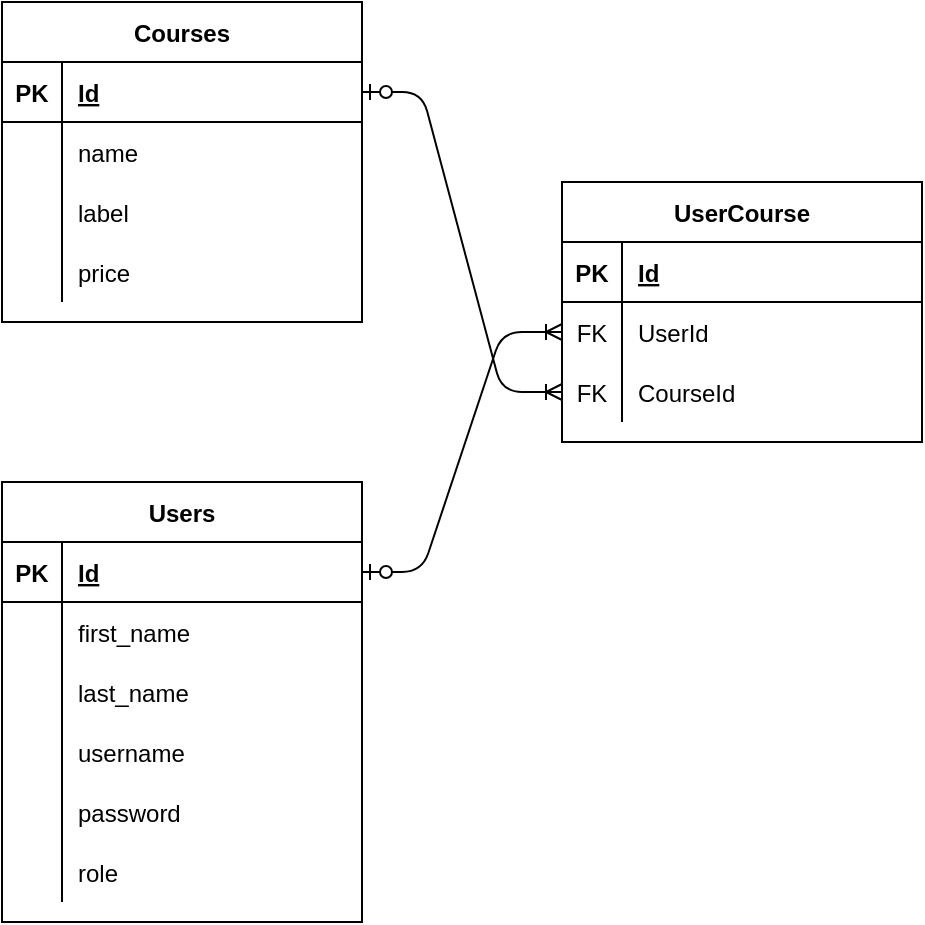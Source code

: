 <mxfile version="13.5.5" type="device"><diagram id="R2lEEEUBdFMjLlhIrx00" name="Page-1"><mxGraphModel dx="868" dy="492" grid="1" gridSize="10" guides="1" tooltips="1" connect="1" arrows="1" fold="1" page="1" pageScale="1" pageWidth="850" pageHeight="1100" math="0" shadow="0" extFonts="Permanent Marker^https://fonts.googleapis.com/css?family=Permanent+Marker"><root><mxCell id="0"/><mxCell id="1" parent="0"/><mxCell id="b87TQAg3jdqmfOI-YWzy-14" value="Courses" style="shape=table;startSize=30;container=1;collapsible=1;childLayout=tableLayout;fixedRows=1;rowLines=0;fontStyle=1;align=center;resizeLast=1;" parent="1" vertex="1"><mxGeometry x="120" y="70" width="180" height="160" as="geometry"/></mxCell><mxCell id="b87TQAg3jdqmfOI-YWzy-15" value="" style="shape=partialRectangle;collapsible=0;dropTarget=0;pointerEvents=0;fillColor=none;top=0;left=0;bottom=1;right=0;points=[[0,0.5],[1,0.5]];portConstraint=eastwest;" parent="b87TQAg3jdqmfOI-YWzy-14" vertex="1"><mxGeometry y="30" width="180" height="30" as="geometry"/></mxCell><mxCell id="b87TQAg3jdqmfOI-YWzy-16" value="PK" style="shape=partialRectangle;connectable=0;fillColor=none;top=0;left=0;bottom=0;right=0;fontStyle=1;overflow=hidden;" parent="b87TQAg3jdqmfOI-YWzy-15" vertex="1"><mxGeometry width="30" height="30" as="geometry"/></mxCell><mxCell id="b87TQAg3jdqmfOI-YWzy-17" value="Id" style="shape=partialRectangle;connectable=0;fillColor=none;top=0;left=0;bottom=0;right=0;align=left;spacingLeft=6;fontStyle=5;overflow=hidden;" parent="b87TQAg3jdqmfOI-YWzy-15" vertex="1"><mxGeometry x="30" width="150" height="30" as="geometry"/></mxCell><mxCell id="b87TQAg3jdqmfOI-YWzy-18" value="" style="shape=partialRectangle;collapsible=0;dropTarget=0;pointerEvents=0;fillColor=none;top=0;left=0;bottom=0;right=0;points=[[0,0.5],[1,0.5]];portConstraint=eastwest;" parent="b87TQAg3jdqmfOI-YWzy-14" vertex="1"><mxGeometry y="60" width="180" height="30" as="geometry"/></mxCell><mxCell id="b87TQAg3jdqmfOI-YWzy-19" value="" style="shape=partialRectangle;connectable=0;fillColor=none;top=0;left=0;bottom=0;right=0;editable=1;overflow=hidden;" parent="b87TQAg3jdqmfOI-YWzy-18" vertex="1"><mxGeometry width="30" height="30" as="geometry"/></mxCell><mxCell id="b87TQAg3jdqmfOI-YWzy-20" value="name" style="shape=partialRectangle;connectable=0;fillColor=none;top=0;left=0;bottom=0;right=0;align=left;spacingLeft=6;overflow=hidden;" parent="b87TQAg3jdqmfOI-YWzy-18" vertex="1"><mxGeometry x="30" width="150" height="30" as="geometry"/></mxCell><mxCell id="b87TQAg3jdqmfOI-YWzy-21" value="" style="shape=partialRectangle;collapsible=0;dropTarget=0;pointerEvents=0;fillColor=none;top=0;left=0;bottom=0;right=0;points=[[0,0.5],[1,0.5]];portConstraint=eastwest;" parent="b87TQAg3jdqmfOI-YWzy-14" vertex="1"><mxGeometry y="90" width="180" height="30" as="geometry"/></mxCell><mxCell id="b87TQAg3jdqmfOI-YWzy-22" value="" style="shape=partialRectangle;connectable=0;fillColor=none;top=0;left=0;bottom=0;right=0;editable=1;overflow=hidden;" parent="b87TQAg3jdqmfOI-YWzy-21" vertex="1"><mxGeometry width="30" height="30" as="geometry"/></mxCell><mxCell id="b87TQAg3jdqmfOI-YWzy-23" value="label" style="shape=partialRectangle;connectable=0;fillColor=none;top=0;left=0;bottom=0;right=0;align=left;spacingLeft=6;overflow=hidden;" parent="b87TQAg3jdqmfOI-YWzy-21" vertex="1"><mxGeometry x="30" width="150" height="30" as="geometry"/></mxCell><mxCell id="b87TQAg3jdqmfOI-YWzy-24" value="" style="shape=partialRectangle;collapsible=0;dropTarget=0;pointerEvents=0;fillColor=none;top=0;left=0;bottom=0;right=0;points=[[0,0.5],[1,0.5]];portConstraint=eastwest;" parent="b87TQAg3jdqmfOI-YWzy-14" vertex="1"><mxGeometry y="120" width="180" height="30" as="geometry"/></mxCell><mxCell id="b87TQAg3jdqmfOI-YWzy-25" value="" style="shape=partialRectangle;connectable=0;fillColor=none;top=0;left=0;bottom=0;right=0;editable=1;overflow=hidden;" parent="b87TQAg3jdqmfOI-YWzy-24" vertex="1"><mxGeometry width="30" height="30" as="geometry"/></mxCell><mxCell id="b87TQAg3jdqmfOI-YWzy-26" value="price" style="shape=partialRectangle;connectable=0;fillColor=none;top=0;left=0;bottom=0;right=0;align=left;spacingLeft=6;overflow=hidden;" parent="b87TQAg3jdqmfOI-YWzy-24" vertex="1"><mxGeometry x="30" width="150" height="30" as="geometry"/></mxCell><mxCell id="b87TQAg3jdqmfOI-YWzy-43" value="" style="edgeStyle=entityRelationEdgeStyle;fontSize=12;html=1;endArrow=ERoneToMany;startArrow=ERzeroToOne;" parent="1" source="b87TQAg3jdqmfOI-YWzy-2" target="b87TQAg3jdqmfOI-YWzy-31" edge="1"><mxGeometry width="100" height="100" relative="1" as="geometry"><mxPoint x="250" y="380" as="sourcePoint"/><mxPoint x="350" y="280" as="targetPoint"/></mxGeometry></mxCell><mxCell id="b87TQAg3jdqmfOI-YWzy-44" value="" style="edgeStyle=entityRelationEdgeStyle;fontSize=12;html=1;endArrow=ERoneToMany;startArrow=ERzeroToOne;entryX=0;entryY=0.5;entryDx=0;entryDy=0;" parent="1" source="b87TQAg3jdqmfOI-YWzy-15" target="b87TQAg3jdqmfOI-YWzy-34" edge="1"><mxGeometry width="100" height="100" relative="1" as="geometry"><mxPoint x="370" y="310" as="sourcePoint"/><mxPoint x="470" y="210" as="targetPoint"/></mxGeometry></mxCell><mxCell id="b87TQAg3jdqmfOI-YWzy-27" value="UserCourse" style="shape=table;startSize=30;container=1;collapsible=1;childLayout=tableLayout;fixedRows=1;rowLines=0;fontStyle=1;align=center;resizeLast=1;" parent="1" vertex="1"><mxGeometry x="400" y="160" width="180" height="130" as="geometry"/></mxCell><mxCell id="b87TQAg3jdqmfOI-YWzy-28" value="" style="shape=partialRectangle;collapsible=0;dropTarget=0;pointerEvents=0;fillColor=none;top=0;left=0;bottom=1;right=0;points=[[0,0.5],[1,0.5]];portConstraint=eastwest;" parent="b87TQAg3jdqmfOI-YWzy-27" vertex="1"><mxGeometry y="30" width="180" height="30" as="geometry"/></mxCell><mxCell id="b87TQAg3jdqmfOI-YWzy-29" value="PK" style="shape=partialRectangle;connectable=0;fillColor=none;top=0;left=0;bottom=0;right=0;fontStyle=1;overflow=hidden;" parent="b87TQAg3jdqmfOI-YWzy-28" vertex="1"><mxGeometry width="30" height="30" as="geometry"/></mxCell><mxCell id="b87TQAg3jdqmfOI-YWzy-30" value="Id" style="shape=partialRectangle;connectable=0;fillColor=none;top=0;left=0;bottom=0;right=0;align=left;spacingLeft=6;fontStyle=5;overflow=hidden;" parent="b87TQAg3jdqmfOI-YWzy-28" vertex="1"><mxGeometry x="30" width="150" height="30" as="geometry"/></mxCell><mxCell id="b87TQAg3jdqmfOI-YWzy-31" value="" style="shape=partialRectangle;collapsible=0;dropTarget=0;pointerEvents=0;fillColor=none;top=0;left=0;bottom=0;right=0;points=[[0,0.5],[1,0.5]];portConstraint=eastwest;" parent="b87TQAg3jdqmfOI-YWzy-27" vertex="1"><mxGeometry y="60" width="180" height="30" as="geometry"/></mxCell><mxCell id="b87TQAg3jdqmfOI-YWzy-32" value="FK" style="shape=partialRectangle;connectable=0;fillColor=none;top=0;left=0;bottom=0;right=0;editable=1;overflow=hidden;" parent="b87TQAg3jdqmfOI-YWzy-31" vertex="1"><mxGeometry width="30" height="30" as="geometry"/></mxCell><mxCell id="b87TQAg3jdqmfOI-YWzy-33" value="UserId" style="shape=partialRectangle;connectable=0;fillColor=none;top=0;left=0;bottom=0;right=0;align=left;spacingLeft=6;overflow=hidden;" parent="b87TQAg3jdqmfOI-YWzy-31" vertex="1"><mxGeometry x="30" width="150" height="30" as="geometry"/></mxCell><mxCell id="b87TQAg3jdqmfOI-YWzy-34" value="" style="shape=partialRectangle;collapsible=0;dropTarget=0;pointerEvents=0;fillColor=none;top=0;left=0;bottom=0;right=0;points=[[0,0.5],[1,0.5]];portConstraint=eastwest;" parent="b87TQAg3jdqmfOI-YWzy-27" vertex="1"><mxGeometry y="90" width="180" height="30" as="geometry"/></mxCell><mxCell id="b87TQAg3jdqmfOI-YWzy-35" value="FK" style="shape=partialRectangle;connectable=0;fillColor=none;top=0;left=0;bottom=0;right=0;editable=1;overflow=hidden;" parent="b87TQAg3jdqmfOI-YWzy-34" vertex="1"><mxGeometry width="30" height="30" as="geometry"/></mxCell><mxCell id="b87TQAg3jdqmfOI-YWzy-36" value="CourseId" style="shape=partialRectangle;connectable=0;fillColor=none;top=0;left=0;bottom=0;right=0;align=left;spacingLeft=6;overflow=hidden;" parent="b87TQAg3jdqmfOI-YWzy-34" vertex="1"><mxGeometry x="30" width="150" height="30" as="geometry"/></mxCell><mxCell id="b87TQAg3jdqmfOI-YWzy-1" value="Users" style="shape=table;startSize=30;container=1;collapsible=1;childLayout=tableLayout;fixedRows=1;rowLines=0;fontStyle=1;align=center;resizeLast=1;" parent="1" vertex="1"><mxGeometry x="120" y="310" width="180" height="220" as="geometry"/></mxCell><mxCell id="b87TQAg3jdqmfOI-YWzy-2" value="" style="shape=partialRectangle;collapsible=0;dropTarget=0;pointerEvents=0;fillColor=none;top=0;left=0;bottom=1;right=0;points=[[0,0.5],[1,0.5]];portConstraint=eastwest;" parent="b87TQAg3jdqmfOI-YWzy-1" vertex="1"><mxGeometry y="30" width="180" height="30" as="geometry"/></mxCell><mxCell id="b87TQAg3jdqmfOI-YWzy-3" value="PK" style="shape=partialRectangle;connectable=0;fillColor=none;top=0;left=0;bottom=0;right=0;fontStyle=1;overflow=hidden;" parent="b87TQAg3jdqmfOI-YWzy-2" vertex="1"><mxGeometry width="30" height="30" as="geometry"/></mxCell><mxCell id="b87TQAg3jdqmfOI-YWzy-4" value="Id" style="shape=partialRectangle;connectable=0;fillColor=none;top=0;left=0;bottom=0;right=0;align=left;spacingLeft=6;fontStyle=5;overflow=hidden;" parent="b87TQAg3jdqmfOI-YWzy-2" vertex="1"><mxGeometry x="30" width="150" height="30" as="geometry"/></mxCell><mxCell id="b87TQAg3jdqmfOI-YWzy-5" value="" style="shape=partialRectangle;collapsible=0;dropTarget=0;pointerEvents=0;fillColor=none;top=0;left=0;bottom=0;right=0;points=[[0,0.5],[1,0.5]];portConstraint=eastwest;" parent="b87TQAg3jdqmfOI-YWzy-1" vertex="1"><mxGeometry y="60" width="180" height="30" as="geometry"/></mxCell><mxCell id="b87TQAg3jdqmfOI-YWzy-6" value="" style="shape=partialRectangle;connectable=0;fillColor=none;top=0;left=0;bottom=0;right=0;editable=1;overflow=hidden;" parent="b87TQAg3jdqmfOI-YWzy-5" vertex="1"><mxGeometry width="30" height="30" as="geometry"/></mxCell><mxCell id="b87TQAg3jdqmfOI-YWzy-7" value="first_name" style="shape=partialRectangle;connectable=0;fillColor=none;top=0;left=0;bottom=0;right=0;align=left;spacingLeft=6;overflow=hidden;" parent="b87TQAg3jdqmfOI-YWzy-5" vertex="1"><mxGeometry x="30" width="150" height="30" as="geometry"/></mxCell><mxCell id="b87TQAg3jdqmfOI-YWzy-8" value="" style="shape=partialRectangle;collapsible=0;dropTarget=0;pointerEvents=0;fillColor=none;top=0;left=0;bottom=0;right=0;points=[[0,0.5],[1,0.5]];portConstraint=eastwest;" parent="b87TQAg3jdqmfOI-YWzy-1" vertex="1"><mxGeometry y="90" width="180" height="30" as="geometry"/></mxCell><mxCell id="b87TQAg3jdqmfOI-YWzy-9" value="" style="shape=partialRectangle;connectable=0;fillColor=none;top=0;left=0;bottom=0;right=0;editable=1;overflow=hidden;" parent="b87TQAg3jdqmfOI-YWzy-8" vertex="1"><mxGeometry width="30" height="30" as="geometry"/></mxCell><mxCell id="b87TQAg3jdqmfOI-YWzy-10" value="last_name" style="shape=partialRectangle;connectable=0;fillColor=none;top=0;left=0;bottom=0;right=0;align=left;spacingLeft=6;overflow=hidden;" parent="b87TQAg3jdqmfOI-YWzy-8" vertex="1"><mxGeometry x="30" width="150" height="30" as="geometry"/></mxCell><mxCell id="b87TQAg3jdqmfOI-YWzy-11" value="" style="shape=partialRectangle;collapsible=0;dropTarget=0;pointerEvents=0;fillColor=none;top=0;left=0;bottom=0;right=0;points=[[0,0.5],[1,0.5]];portConstraint=eastwest;" parent="b87TQAg3jdqmfOI-YWzy-1" vertex="1"><mxGeometry y="120" width="180" height="30" as="geometry"/></mxCell><mxCell id="b87TQAg3jdqmfOI-YWzy-12" value="" style="shape=partialRectangle;connectable=0;fillColor=none;top=0;left=0;bottom=0;right=0;editable=1;overflow=hidden;" parent="b87TQAg3jdqmfOI-YWzy-11" vertex="1"><mxGeometry width="30" height="30" as="geometry"/></mxCell><mxCell id="b87TQAg3jdqmfOI-YWzy-13" value="username" style="shape=partialRectangle;connectable=0;fillColor=none;top=0;left=0;bottom=0;right=0;align=left;spacingLeft=6;overflow=hidden;" parent="b87TQAg3jdqmfOI-YWzy-11" vertex="1"><mxGeometry x="30" width="150" height="30" as="geometry"/></mxCell><mxCell id="b87TQAg3jdqmfOI-YWzy-40" value="" style="shape=partialRectangle;collapsible=0;dropTarget=0;pointerEvents=0;fillColor=none;top=0;left=0;bottom=0;right=0;points=[[0,0.5],[1,0.5]];portConstraint=eastwest;" parent="b87TQAg3jdqmfOI-YWzy-1" vertex="1"><mxGeometry y="150" width="180" height="30" as="geometry"/></mxCell><mxCell id="b87TQAg3jdqmfOI-YWzy-41" value="" style="shape=partialRectangle;connectable=0;fillColor=none;top=0;left=0;bottom=0;right=0;editable=1;overflow=hidden;" parent="b87TQAg3jdqmfOI-YWzy-40" vertex="1"><mxGeometry width="30" height="30" as="geometry"/></mxCell><mxCell id="b87TQAg3jdqmfOI-YWzy-42" value="password" style="shape=partialRectangle;connectable=0;fillColor=none;top=0;left=0;bottom=0;right=0;align=left;spacingLeft=6;overflow=hidden;" parent="b87TQAg3jdqmfOI-YWzy-40" vertex="1"><mxGeometry x="30" width="150" height="30" as="geometry"/></mxCell><mxCell id="c0_mWIzlAnZF_QUTr6ap-1" value="" style="shape=partialRectangle;collapsible=0;dropTarget=0;pointerEvents=0;fillColor=none;top=0;left=0;bottom=0;right=0;points=[[0,0.5],[1,0.5]];portConstraint=eastwest;" vertex="1" parent="b87TQAg3jdqmfOI-YWzy-1"><mxGeometry y="180" width="180" height="30" as="geometry"/></mxCell><mxCell id="c0_mWIzlAnZF_QUTr6ap-2" value="" style="shape=partialRectangle;connectable=0;fillColor=none;top=0;left=0;bottom=0;right=0;editable=1;overflow=hidden;" vertex="1" parent="c0_mWIzlAnZF_QUTr6ap-1"><mxGeometry width="30" height="30" as="geometry"/></mxCell><mxCell id="c0_mWIzlAnZF_QUTr6ap-3" value="role" style="shape=partialRectangle;connectable=0;fillColor=none;top=0;left=0;bottom=0;right=0;align=left;spacingLeft=6;overflow=hidden;" vertex="1" parent="c0_mWIzlAnZF_QUTr6ap-1"><mxGeometry x="30" width="150" height="30" as="geometry"/></mxCell></root></mxGraphModel></diagram></mxfile>
